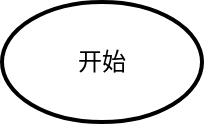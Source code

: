 <mxfile version="17.1.3" type="github" pages="2"><diagram id="wb6KpY6fXMX8m_jBLxzi" name="Page-1"><mxGraphModel dx="939" dy="615" grid="1" gridSize="10" guides="1" tooltips="1" connect="1" arrows="1" fold="1" page="1" pageScale="1" pageWidth="827" pageHeight="1169" math="0" shadow="0"><root><mxCell id="0"/><mxCell id="1" parent="0"/><mxCell id="kVhZjNHkc6t4Xjb-D3MW-1" value="开始" style="strokeWidth=2;html=1;shape=mxgraph.flowchart.start_1;whiteSpace=wrap;" vertex="1" parent="1"><mxGeometry x="360" y="290" width="100" height="60" as="geometry"/></mxCell></root></mxGraphModel></diagram><diagram id="2uf7d5lVBQVOwbvuDn4e" name="Page-2"><mxGraphModel dx="905" dy="571" grid="1" gridSize="10" guides="1" tooltips="1" connect="1" arrows="1" fold="1" page="1" pageScale="1" pageWidth="827" pageHeight="1169" math="0" shadow="0"><root><mxCell id="V6ise3XsoBhNcANNtuBL-0"/><mxCell id="V6ise3XsoBhNcANNtuBL-1" parent="V6ise3XsoBhNcANNtuBL-0"/><mxCell id="V6ise3XsoBhNcANNtuBL-2" value="" style="rounded=1;whiteSpace=wrap;html=1;absoluteArcSize=1;arcSize=14;strokeWidth=2;" vertex="1" parent="V6ise3XsoBhNcANNtuBL-1"><mxGeometry x="190" y="260" width="100" height="100" as="geometry"/></mxCell></root></mxGraphModel></diagram></mxfile>